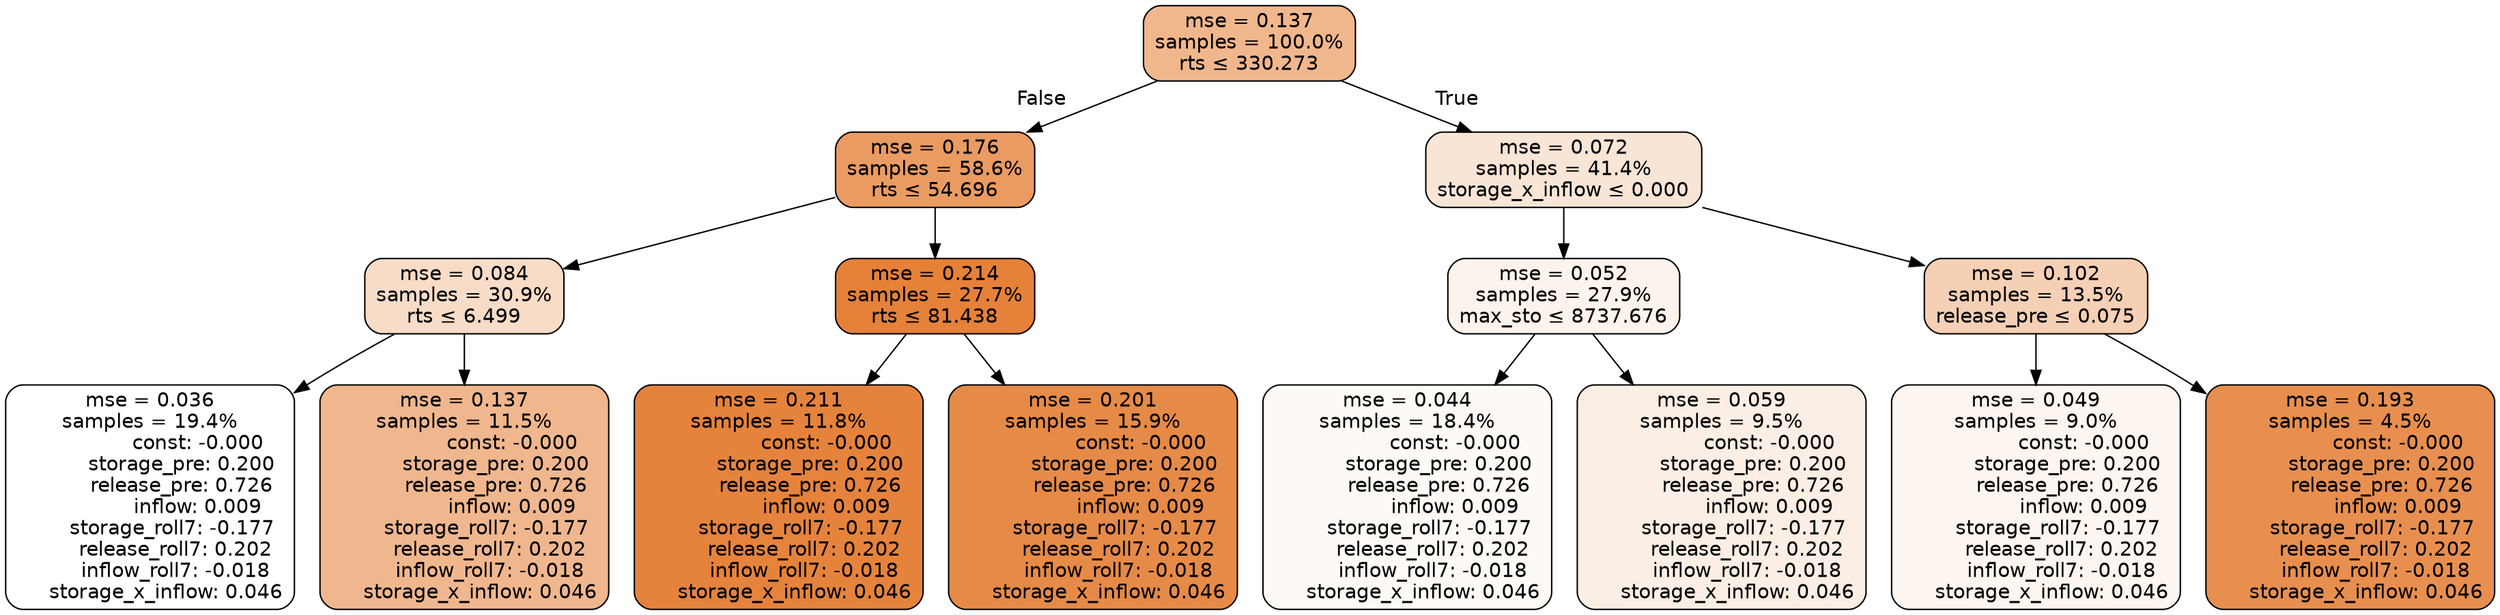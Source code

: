 digraph tree {
node [shape=rectangle, style="filled, rounded", color="black", fontname=helvetica] ;
edge [fontname=helvetica] ;
	"0" [label="mse = 0.137
samples = 100.0%
rts &le; 330.273", fillcolor="#f0b78d"]
	"1" [label="mse = 0.176
samples = 58.6%
rts &le; 54.696", fillcolor="#ea9b62"]
	"2" [label="mse = 0.084
samples = 30.9%
rts &le; 6.499", fillcolor="#f7dcc8"]
	"3" [label="mse = 0.036
samples = 19.4%
               const: -0.000
          storage_pre: 0.200
          release_pre: 0.726
               inflow: 0.009
       storage_roll7: -0.177
        release_roll7: 0.202
        inflow_roll7: -0.018
     storage_x_inflow: 0.046", fillcolor="#ffffff"]
	"4" [label="mse = 0.137
samples = 11.5%
               const: -0.000
          storage_pre: 0.200
          release_pre: 0.726
               inflow: 0.009
       storage_roll7: -0.177
        release_roll7: 0.202
        inflow_roll7: -0.018
     storage_x_inflow: 0.046", fillcolor="#f0b78e"]
	"5" [label="mse = 0.214
samples = 27.7%
rts &le; 81.438", fillcolor="#e58139"]
	"6" [label="mse = 0.211
samples = 11.8%
               const: -0.000
          storage_pre: 0.200
          release_pre: 0.726
               inflow: 0.009
       storage_roll7: -0.177
        release_roll7: 0.202
        inflow_roll7: -0.018
     storage_x_inflow: 0.046", fillcolor="#e5833c"]
	"7" [label="mse = 0.201
samples = 15.9%
               const: -0.000
          storage_pre: 0.200
          release_pre: 0.726
               inflow: 0.009
       storage_roll7: -0.177
        release_roll7: 0.202
        inflow_roll7: -0.018
     storage_x_inflow: 0.046", fillcolor="#e68a47"]
	"8" [label="mse = 0.072
samples = 41.4%
storage_x_inflow &le; 0.000", fillcolor="#f9e5d6"]
	"9" [label="mse = 0.052
samples = 27.9%
max_sto &le; 8737.676", fillcolor="#fcf3ec"]
	"10" [label="mse = 0.044
samples = 18.4%
               const: -0.000
          storage_pre: 0.200
          release_pre: 0.726
               inflow: 0.009
       storage_roll7: -0.177
        release_roll7: 0.202
        inflow_roll7: -0.018
     storage_x_inflow: 0.046", fillcolor="#fdf9f5"]
	"11" [label="mse = 0.059
samples = 9.5%
               const: -0.000
          storage_pre: 0.200
          release_pre: 0.726
               inflow: 0.009
       storage_roll7: -0.177
        release_roll7: 0.202
        inflow_roll7: -0.018
     storage_x_inflow: 0.046", fillcolor="#fbeee4"]
	"12" [label="mse = 0.102
samples = 13.5%
release_pre &le; 0.075", fillcolor="#f5d0b5"]
	"13" [label="mse = 0.049
samples = 9.0%
               const: -0.000
          storage_pre: 0.200
          release_pre: 0.726
               inflow: 0.009
       storage_roll7: -0.177
        release_roll7: 0.202
        inflow_roll7: -0.018
     storage_x_inflow: 0.046", fillcolor="#fdf5f0"]
	"14" [label="mse = 0.193
samples = 4.5%
               const: -0.000
          storage_pre: 0.200
          release_pre: 0.726
               inflow: 0.009
       storage_roll7: -0.177
        release_roll7: 0.202
        inflow_roll7: -0.018
     storage_x_inflow: 0.046", fillcolor="#e88f4f"]

	"0" -> "1" [labeldistance=2.5, labelangle=45, headlabel="False"]
	"1" -> "2"
	"2" -> "3"
	"2" -> "4"
	"1" -> "5"
	"5" -> "6"
	"5" -> "7"
	"0" -> "8" [labeldistance=2.5, labelangle=-45, headlabel="True"]
	"8" -> "9"
	"9" -> "10"
	"9" -> "11"
	"8" -> "12"
	"12" -> "13"
	"12" -> "14"
}